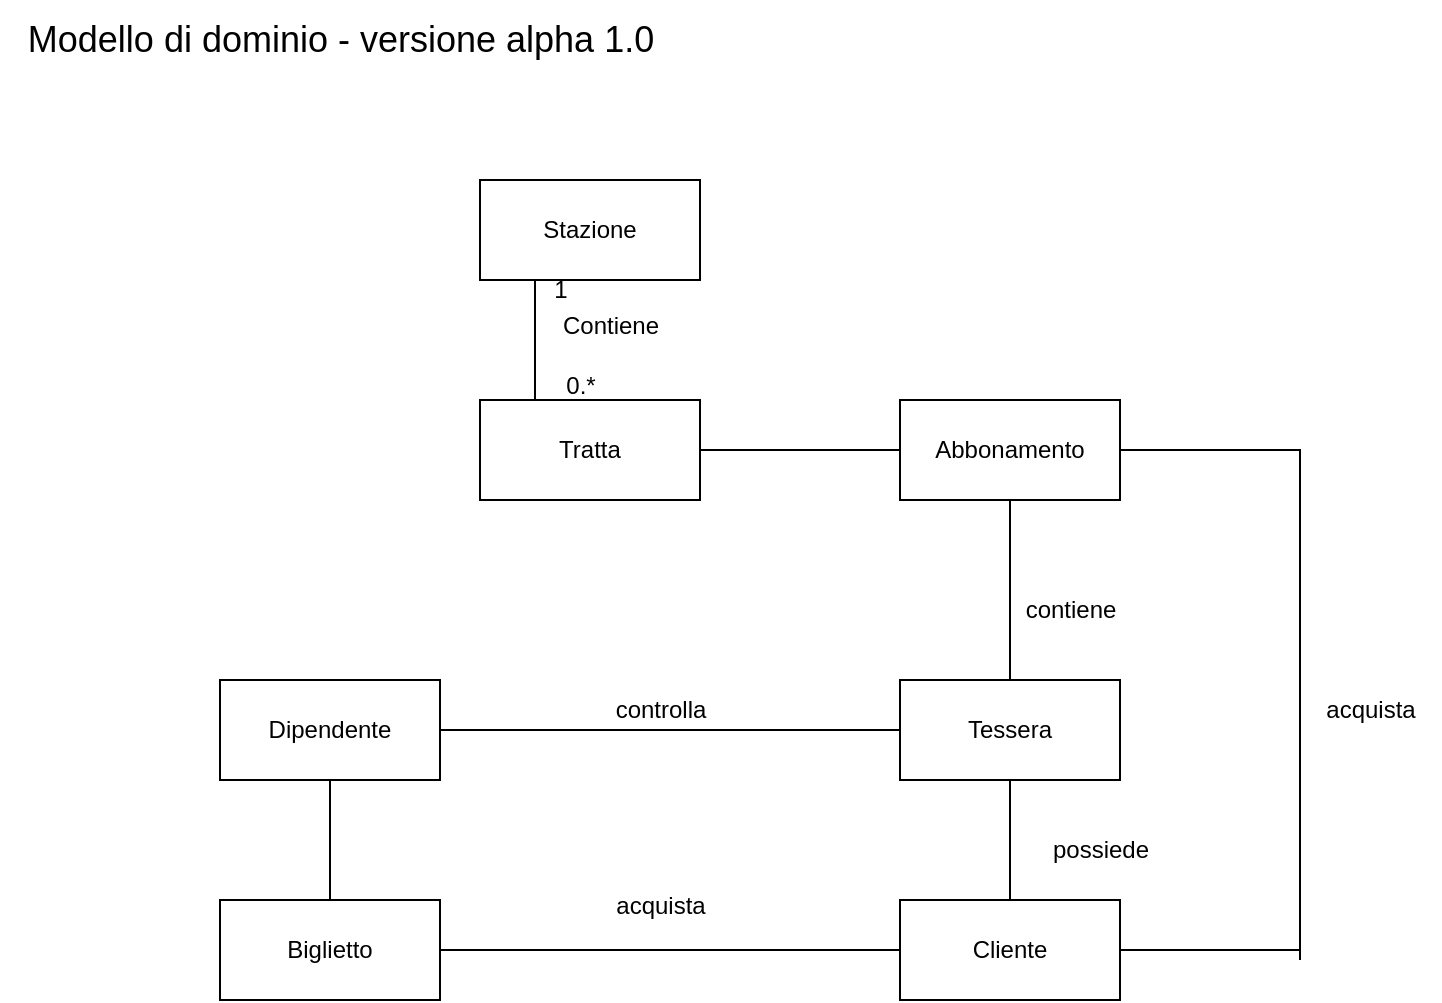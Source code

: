 <mxfile version="26.0.3">
  <diagram name="Page-1" id="2psSH_w0Na0YjgGg2Jiw">
    <mxGraphModel dx="1195" dy="643" grid="1" gridSize="10" guides="1" tooltips="1" connect="1" arrows="1" fold="1" page="1" pageScale="1" pageWidth="827" pageHeight="1169" math="0" shadow="0">
      <root>
        <mxCell id="0" />
        <mxCell id="1" parent="0" />
        <mxCell id="X3xsL6rAsCgAjYfRq4AX-19" value="Cliente" style="html=1;whiteSpace=wrap;" vertex="1" parent="1">
          <mxGeometry x="480" y="490" width="110" height="50" as="geometry" />
        </mxCell>
        <mxCell id="X3xsL6rAsCgAjYfRq4AX-20" value="Dipendente" style="html=1;whiteSpace=wrap;" vertex="1" parent="1">
          <mxGeometry x="140" y="380" width="110" height="50" as="geometry" />
        </mxCell>
        <mxCell id="X3xsL6rAsCgAjYfRq4AX-21" value="Tessera" style="html=1;whiteSpace=wrap;" vertex="1" parent="1">
          <mxGeometry x="480" y="380" width="110" height="50" as="geometry" />
        </mxCell>
        <mxCell id="X3xsL6rAsCgAjYfRq4AX-22" value="Abbonamento" style="html=1;whiteSpace=wrap;" vertex="1" parent="1">
          <mxGeometry x="480" y="240" width="110" height="50" as="geometry" />
        </mxCell>
        <mxCell id="X3xsL6rAsCgAjYfRq4AX-23" value="Biglietto" style="html=1;whiteSpace=wrap;" vertex="1" parent="1">
          <mxGeometry x="140" y="490" width="110" height="50" as="geometry" />
        </mxCell>
        <mxCell id="X3xsL6rAsCgAjYfRq4AX-24" value="Tratta" style="html=1;whiteSpace=wrap;" vertex="1" parent="1">
          <mxGeometry x="270" y="240" width="110" height="50" as="geometry" />
        </mxCell>
        <mxCell id="X3xsL6rAsCgAjYfRq4AX-26" value="Stazione" style="html=1;whiteSpace=wrap;" vertex="1" parent="1">
          <mxGeometry x="270" y="130" width="110" height="50" as="geometry" />
        </mxCell>
        <mxCell id="X3xsL6rAsCgAjYfRq4AX-28" value="" style="endArrow=none;html=1;rounded=0;entryX=0.25;entryY=1;entryDx=0;entryDy=0;exitX=0.25;exitY=0;exitDx=0;exitDy=0;" edge="1" parent="1" source="X3xsL6rAsCgAjYfRq4AX-24" target="X3xsL6rAsCgAjYfRq4AX-26">
          <mxGeometry width="50" height="50" relative="1" as="geometry">
            <mxPoint x="390" y="420" as="sourcePoint" />
            <mxPoint x="440" y="370" as="targetPoint" />
          </mxGeometry>
        </mxCell>
        <mxCell id="X3xsL6rAsCgAjYfRq4AX-30" value="Contiene" style="text;html=1;align=center;verticalAlign=middle;resizable=0;points=[];autosize=1;strokeColor=none;fillColor=none;" vertex="1" parent="1">
          <mxGeometry x="300" y="188" width="70" height="30" as="geometry" />
        </mxCell>
        <mxCell id="X3xsL6rAsCgAjYfRq4AX-31" value="1" style="text;html=1;align=center;verticalAlign=middle;resizable=0;points=[];autosize=1;strokeColor=none;fillColor=none;" vertex="1" parent="1">
          <mxGeometry x="295" y="170" width="30" height="30" as="geometry" />
        </mxCell>
        <mxCell id="X3xsL6rAsCgAjYfRq4AX-32" value="0.*" style="text;html=1;align=center;verticalAlign=middle;resizable=0;points=[];autosize=1;strokeColor=none;fillColor=none;" vertex="1" parent="1">
          <mxGeometry x="300" y="218" width="40" height="30" as="geometry" />
        </mxCell>
        <mxCell id="X3xsL6rAsCgAjYfRq4AX-33" value="" style="endArrow=none;html=1;rounded=0;entryX=1;entryY=0.5;entryDx=0;entryDy=0;exitX=0;exitY=0.5;exitDx=0;exitDy=0;" edge="1" parent="1" source="X3xsL6rAsCgAjYfRq4AX-22" target="X3xsL6rAsCgAjYfRq4AX-24">
          <mxGeometry width="50" height="50" relative="1" as="geometry">
            <mxPoint x="380" y="390" as="sourcePoint" />
            <mxPoint x="430" y="340" as="targetPoint" />
          </mxGeometry>
        </mxCell>
        <mxCell id="X3xsL6rAsCgAjYfRq4AX-34" value="" style="endArrow=none;html=1;rounded=0;entryX=0.5;entryY=1;entryDx=0;entryDy=0;exitX=0.5;exitY=0;exitDx=0;exitDy=0;" edge="1" parent="1" source="X3xsL6rAsCgAjYfRq4AX-21" target="X3xsL6rAsCgAjYfRq4AX-22">
          <mxGeometry width="50" height="50" relative="1" as="geometry">
            <mxPoint x="380" y="390" as="sourcePoint" />
            <mxPoint x="430" y="340" as="targetPoint" />
          </mxGeometry>
        </mxCell>
        <mxCell id="X3xsL6rAsCgAjYfRq4AX-35" value="" style="endArrow=none;html=1;rounded=0;exitX=1;exitY=0.5;exitDx=0;exitDy=0;entryX=0;entryY=0.5;entryDx=0;entryDy=0;" edge="1" parent="1" source="X3xsL6rAsCgAjYfRq4AX-20" target="X3xsL6rAsCgAjYfRq4AX-21">
          <mxGeometry width="50" height="50" relative="1" as="geometry">
            <mxPoint x="380" y="390" as="sourcePoint" />
            <mxPoint x="320" y="385" as="targetPoint" />
          </mxGeometry>
        </mxCell>
        <mxCell id="X3xsL6rAsCgAjYfRq4AX-36" value="" style="endArrow=none;html=1;rounded=0;entryX=0.5;entryY=1;entryDx=0;entryDy=0;exitX=0.5;exitY=0;exitDx=0;exitDy=0;" edge="1" parent="1" source="X3xsL6rAsCgAjYfRq4AX-19" target="X3xsL6rAsCgAjYfRq4AX-21">
          <mxGeometry width="50" height="50" relative="1" as="geometry">
            <mxPoint x="380" y="390" as="sourcePoint" />
            <mxPoint x="430" y="340" as="targetPoint" />
          </mxGeometry>
        </mxCell>
        <mxCell id="X3xsL6rAsCgAjYfRq4AX-39" value="" style="endArrow=none;html=1;rounded=0;entryX=0.5;entryY=1;entryDx=0;entryDy=0;exitX=0.5;exitY=0;exitDx=0;exitDy=0;" edge="1" parent="1" source="X3xsL6rAsCgAjYfRq4AX-23" target="X3xsL6rAsCgAjYfRq4AX-20">
          <mxGeometry width="50" height="50" relative="1" as="geometry">
            <mxPoint x="380" y="390" as="sourcePoint" />
            <mxPoint x="430" y="340" as="targetPoint" />
          </mxGeometry>
        </mxCell>
        <mxCell id="X3xsL6rAsCgAjYfRq4AX-40" value="" style="endArrow=none;html=1;rounded=0;entryX=0;entryY=0.5;entryDx=0;entryDy=0;exitX=1;exitY=0.5;exitDx=0;exitDy=0;" edge="1" parent="1" source="X3xsL6rAsCgAjYfRq4AX-23" target="X3xsL6rAsCgAjYfRq4AX-19">
          <mxGeometry width="50" height="50" relative="1" as="geometry">
            <mxPoint x="380" y="390" as="sourcePoint" />
            <mxPoint x="430" y="340" as="targetPoint" />
          </mxGeometry>
        </mxCell>
        <mxCell id="X3xsL6rAsCgAjYfRq4AX-41" value="controlla" style="text;html=1;align=center;verticalAlign=middle;resizable=0;points=[];autosize=1;strokeColor=none;fillColor=none;" vertex="1" parent="1">
          <mxGeometry x="325" y="380" width="70" height="30" as="geometry" />
        </mxCell>
        <mxCell id="X3xsL6rAsCgAjYfRq4AX-42" value="possiede" style="text;html=1;align=center;verticalAlign=middle;resizable=0;points=[];autosize=1;strokeColor=none;fillColor=none;" vertex="1" parent="1">
          <mxGeometry x="545" y="450" width="70" height="30" as="geometry" />
        </mxCell>
        <mxCell id="X3xsL6rAsCgAjYfRq4AX-43" value="acquista" style="text;html=1;align=center;verticalAlign=middle;resizable=0;points=[];autosize=1;strokeColor=none;fillColor=none;" vertex="1" parent="1">
          <mxGeometry x="325" y="478" width="70" height="30" as="geometry" />
        </mxCell>
        <mxCell id="X3xsL6rAsCgAjYfRq4AX-44" value="contiene" style="text;html=1;align=center;verticalAlign=middle;resizable=0;points=[];autosize=1;strokeColor=none;fillColor=none;" vertex="1" parent="1">
          <mxGeometry x="530" y="330" width="70" height="30" as="geometry" />
        </mxCell>
        <mxCell id="X3xsL6rAsCgAjYfRq4AX-45" value="" style="endArrow=none;html=1;rounded=0;entryX=1;entryY=0.5;entryDx=0;entryDy=0;" edge="1" parent="1" target="X3xsL6rAsCgAjYfRq4AX-19">
          <mxGeometry width="50" height="50" relative="1" as="geometry">
            <mxPoint x="680" y="515" as="sourcePoint" />
            <mxPoint x="430" y="340" as="targetPoint" />
          </mxGeometry>
        </mxCell>
        <mxCell id="X3xsL6rAsCgAjYfRq4AX-46" value="" style="endArrow=none;html=1;rounded=0;exitX=1;exitY=0.5;exitDx=0;exitDy=0;" edge="1" parent="1" source="X3xsL6rAsCgAjYfRq4AX-22">
          <mxGeometry width="50" height="50" relative="1" as="geometry">
            <mxPoint x="380" y="390" as="sourcePoint" />
            <mxPoint x="680" y="520" as="targetPoint" />
            <Array as="points">
              <mxPoint x="680" y="265" />
            </Array>
          </mxGeometry>
        </mxCell>
        <mxCell id="X3xsL6rAsCgAjYfRq4AX-47" value="acquista" style="text;html=1;align=center;verticalAlign=middle;resizable=0;points=[];autosize=1;strokeColor=none;fillColor=none;" vertex="1" parent="1">
          <mxGeometry x="680" y="380" width="70" height="30" as="geometry" />
        </mxCell>
        <mxCell id="X3xsL6rAsCgAjYfRq4AX-48" value="&lt;font style=&quot;font-size: 18px;&quot;&gt;Modello di dominio - versione alpha 1.0&lt;/font&gt;" style="text;html=1;align=center;verticalAlign=middle;resizable=0;points=[];autosize=1;strokeColor=none;fillColor=none;" vertex="1" parent="1">
          <mxGeometry x="30" y="40" width="340" height="40" as="geometry" />
        </mxCell>
      </root>
    </mxGraphModel>
  </diagram>
</mxfile>
